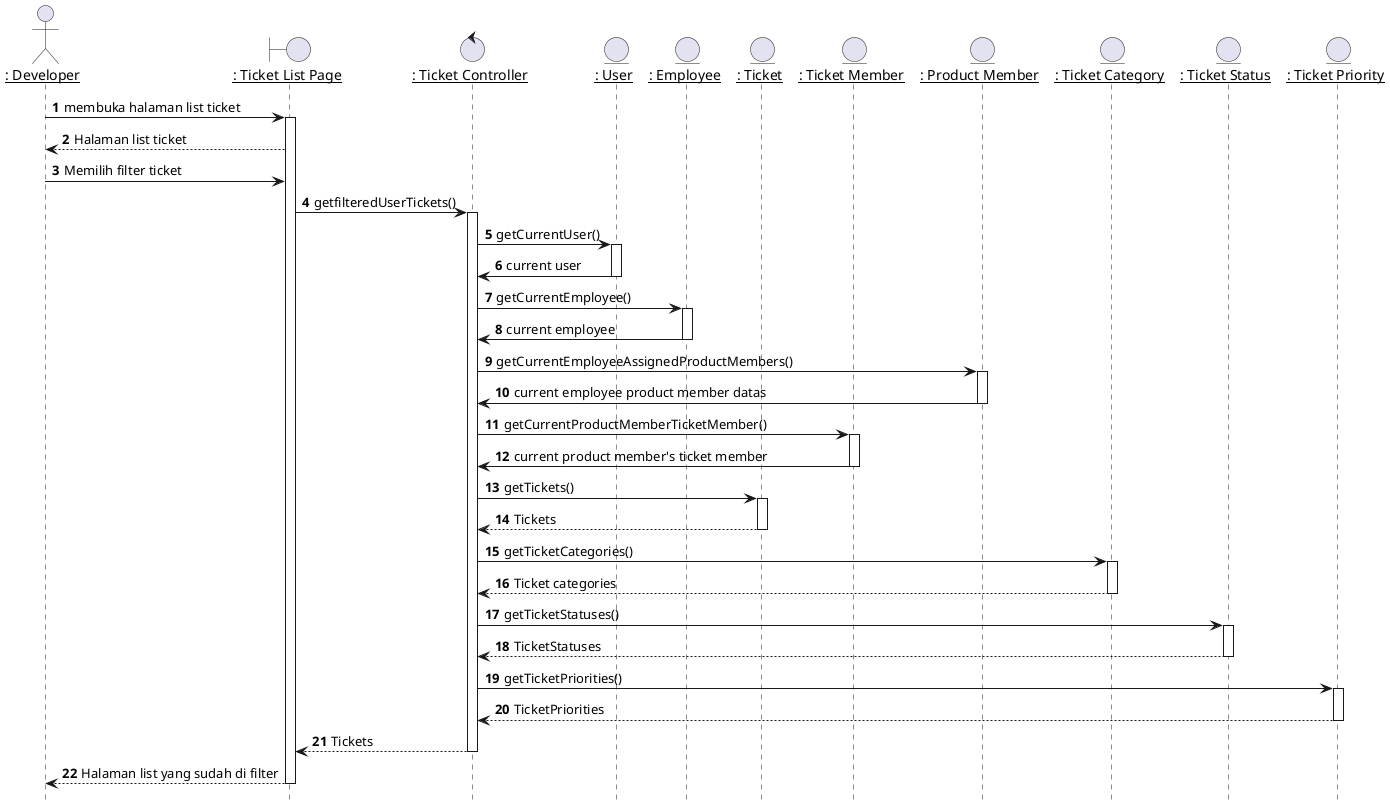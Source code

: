@startuml Memfilter List Ticket

hide footbox


actor DEV as "__: Developer__"
boundary TicketPage as "__: Ticket List Page__"
control TicketController as "__: Ticket Controller__"
entity Users as "__: User__"
entity Employees as "__: Employee__"
entity Ticket as "__: Ticket__"
entity TicketMember as "__: Ticket Member__"
entity ProductMembers as "__: Product Member__"
' entity ProductMemberRoles as "__: Product Member Roles__"
entity TicketCategories as "__: Ticket Category__"
entity TicketStatuses as "__: Ticket Status__"
entity TicketPriorities as "__: Ticket Priority__"
' entityProductas "__: Products__"
' entity Companies as "__: Companies__"

autonumber 1
DEV -> TicketPage: membuka halaman list ticket
activate TicketPage

TicketPage --> DEV : Halaman list ticket

DEV -> TicketPage: Memilih filter ticket

TicketPage -> TicketController: getfilteredUserTickets()
activate TicketController

TicketController -> Users: getCurrentUser()
activate Users

Users -> TicketController: current user
deactivate Users

TicketController -> Employees: getCurrentEmployee()
activate Employees

Employees -> TicketController: current employee
deactivate Employees

TicketController -> ProductMembers: getCurrentEmployeeAssignedProductMembers()
activate ProductMembers

ProductMembers -> TicketController: current employee product member datas
deactivate ProductMembers

TicketController -> TicketMember: getCurrentProductMemberTicketMember()
activate TicketMember

TicketMember -> TicketController: current product member's ticket member
deactivate TicketMember

TicketController -> Ticket: getTickets()
activate Ticket

Ticket --> TicketController : Tickets
deactivate Ticket

TicketController -> TicketCategories: getTicketCategories()
activate TicketCategories

TicketCategories --> TicketController : Ticket categories
deactivate TicketCategories

TicketController -> TicketStatuses: getTicketStatuses()
activate TicketStatuses

TicketStatuses --> TicketController : TicketStatuses
deactivate TicketStatuses

TicketController -> TicketPriorities: getTicketPriorities()
activate TicketPriorities

TicketPriorities --> TicketController : TicketPriorities
deactivate TicketPriorities

' TicketController -> TicketController : resolveRelation()

TicketController --> TicketPage : Tickets
deactivate TicketController

TicketPage --> DEV : Halaman list yang sudah di filter
deactivate TicketPage

@enduml
